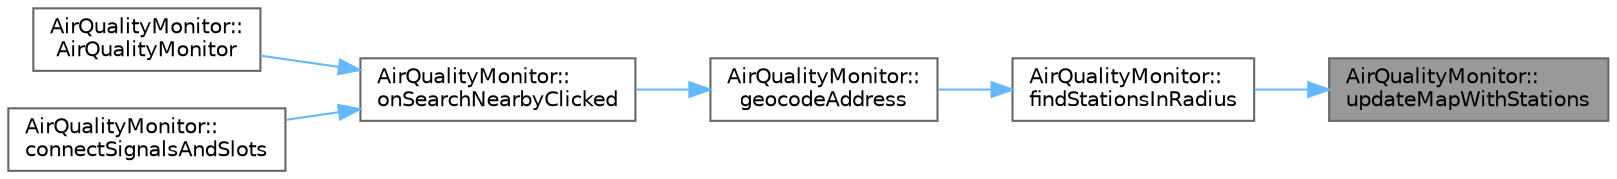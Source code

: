 digraph "AirQualityMonitor::updateMapWithStations"
{
 // LATEX_PDF_SIZE
  bgcolor="transparent";
  edge [fontname=Helvetica,fontsize=10,labelfontname=Helvetica,labelfontsize=10];
  node [fontname=Helvetica,fontsize=10,shape=box,height=0.2,width=0.4];
  rankdir="RL";
  Node1 [id="Node000001",label="AirQualityMonitor::\lupdateMapWithStations",height=0.2,width=0.4,color="gray40", fillcolor="grey60", style="filled", fontcolor="black",tooltip="Aktualizuje mapę znacznikami stacji."];
  Node1 -> Node2 [id="edge1_Node000001_Node000002",dir="back",color="steelblue1",style="solid",tooltip=" "];
  Node2 [id="Node000002",label="AirQualityMonitor::\lfindStationsInRadius",height=0.2,width=0.4,color="grey40", fillcolor="white", style="filled",URL="$class_air_quality_monitor.html#ac5704e0d80e36d04b1e1308b7ac0ea12",tooltip="Znajduje stacje w promieniu od współrzędnych."];
  Node2 -> Node3 [id="edge2_Node000002_Node000003",dir="back",color="steelblue1",style="solid",tooltip=" "];
  Node3 [id="Node000003",label="AirQualityMonitor::\lgeocodeAddress",height=0.2,width=0.4,color="grey40", fillcolor="white", style="filled",URL="$class_air_quality_monitor.html#a4abdf2fe50f69d8bbe3542546ab8ff30",tooltip="Konwertuje adres na współrzędne geograficzne."];
  Node3 -> Node4 [id="edge3_Node000003_Node000004",dir="back",color="steelblue1",style="solid",tooltip=" "];
  Node4 [id="Node000004",label="AirQualityMonitor::\lonSearchNearbyClicked",height=0.2,width=0.4,color="grey40", fillcolor="white", style="filled",URL="$class_air_quality_monitor.html#a465fa386235bae18dff1fe71bd894c6c",tooltip="Obsługuje kliknięcie przycisku \"Szukaj w pobliżu\"."];
  Node4 -> Node5 [id="edge4_Node000004_Node000005",dir="back",color="steelblue1",style="solid",tooltip=" "];
  Node5 [id="Node000005",label="AirQualityMonitor::\lAirQualityMonitor",height=0.2,width=0.4,color="grey40", fillcolor="white", style="filled",URL="$class_air_quality_monitor.html#a5c1e078e2b1c45ecfacef7f3a0d31322",tooltip="Konstruktor klasy AirQualityMonitor."];
  Node4 -> Node6 [id="edge5_Node000004_Node000006",dir="back",color="steelblue1",style="solid",tooltip=" "];
  Node6 [id="Node000006",label="AirQualityMonitor::\lconnectSignalsAndSlots",height=0.2,width=0.4,color="grey40", fillcolor="white", style="filled",URL="$class_air_quality_monitor.html#a0d5986b8b5578346bc973699b56b73c5",tooltip="Łączy sygnały interfejsu użytkownika z odpowiednimi slotami."];
}
